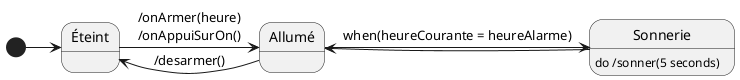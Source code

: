 @startuml reveillematin


[*] -> Éteint
Éteint -> Allumé : /onArmer(heure)\n/onAppuiSurOn()
Allumé -> Sonnerie : when(heureCourante = heureAlarme)
Sonnerie : do /sonner(5 seconds)
Sonnerie -> Allumé
Allumé -> Éteint : /desarmer()


@enduml